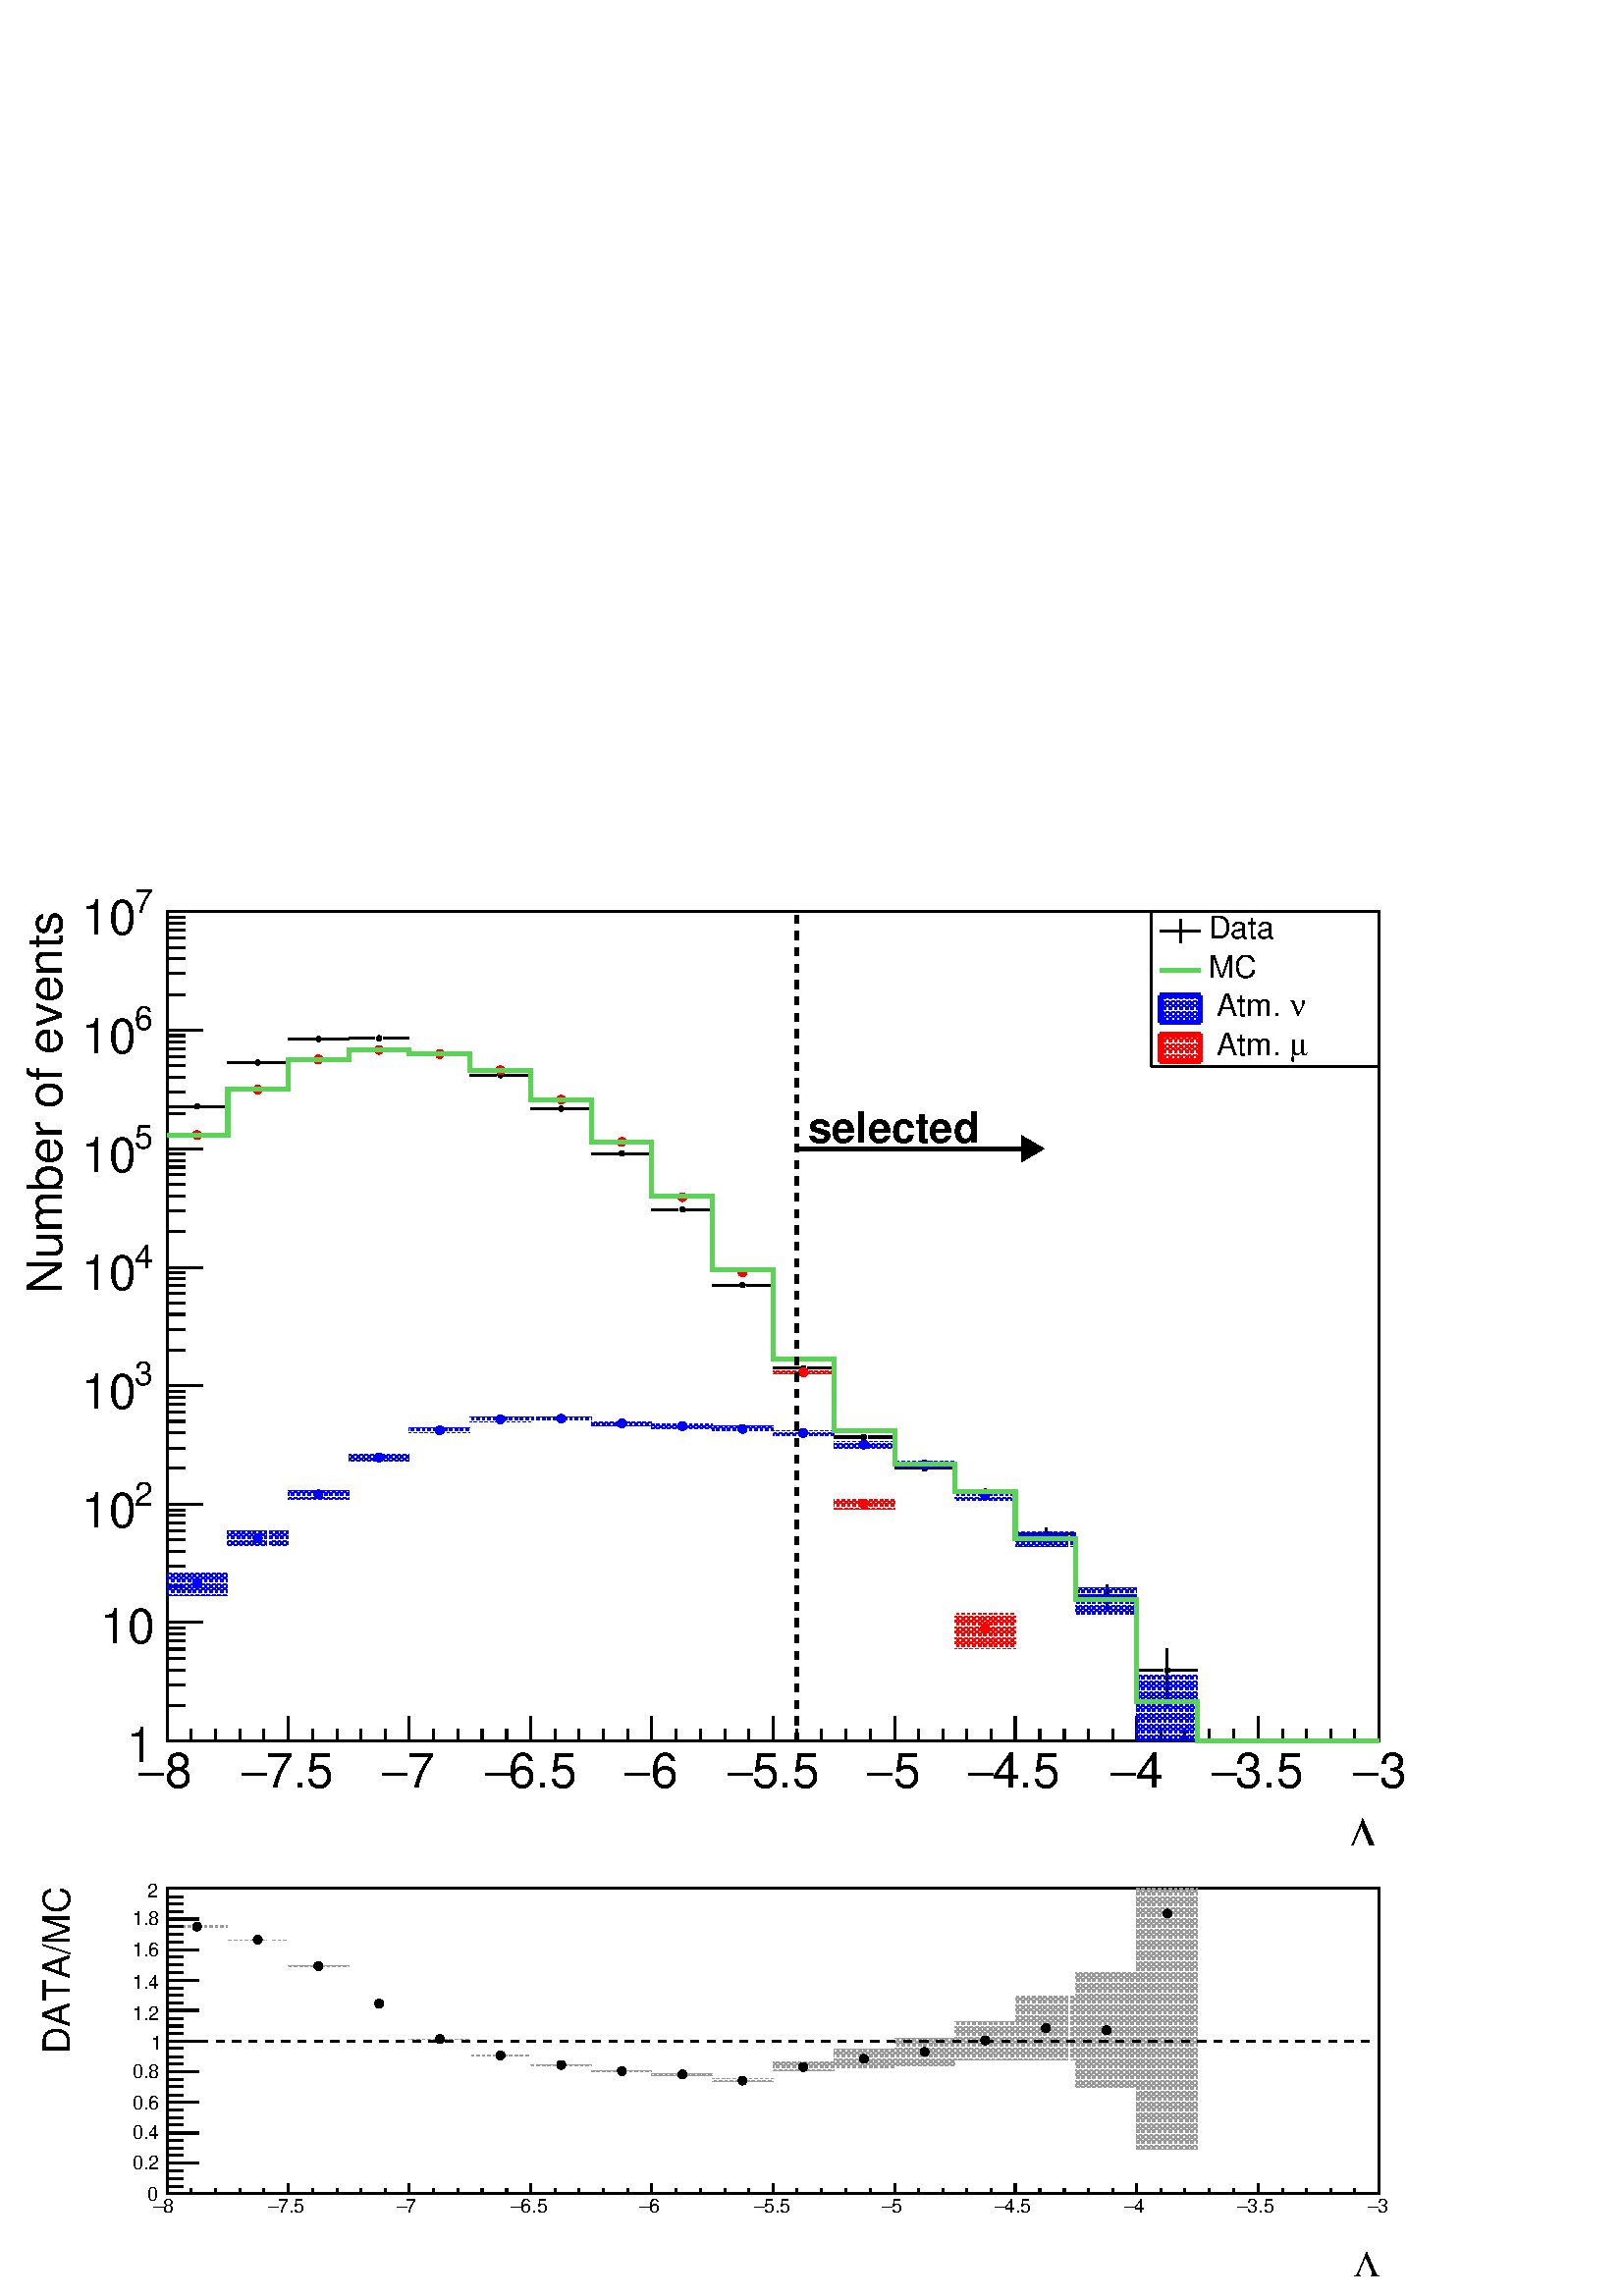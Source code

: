 %!PS-Adobe-2.0 EPSF-2.0
%%BoundingBox:  0 0 567 551
%%EndComments
%%BeginProlog
80 dict begin
/s {stroke} def /l {lineto} def /m {moveto} def /t {translate} def
/r {rotate} def /rl {roll}  def /R {repeat} def
/d {rlineto} def /rm {rmoveto} def /gr {grestore} def /f {eofill} def
/c {setrgbcolor} def /black {0 setgray} def /sd {setdash} def
/cl {closepath} def /sf {scalefont setfont} def /lw {setlinewidth} def
/box {m dup 0 exch d exch 0 d 0 exch neg d cl} def
/NC{systemdict begin initclip end}def/C{NC box clip newpath}def
/bl {box s} def /bf {box f} def /Y { 0 exch d} def /X { 0 d} def 
/K {{pop pop 0 moveto} exch kshow} bind def
/ita {/ang 15 def gsave [1 0 ang dup sin exch cos div 1 0 0] concat} def 
/mp {newpath /y exch def /x exch def} def
/side {[w .77 mul w .23 mul] .385 w mul sd w 0 l currentpoint t -144 r} def
/mr {mp x y w2 0 360 arc} def /m24 {mr s} def /m20 {mr f} def
/mb {mp x y w2 add m w2 neg 0 d 0 w neg d w 0 d 0 w d cl} def
/mt {mp x y w2 add m w2 neg w neg d w 0 d cl} def
/m21 {mb f} def /m25 {mb s} def /m22 {mt f} def /m26{mt s} def
/m23 {mp x y w2 sub m w2 w d w neg 0 d cl f} def
/m27 {mp x y w2 add m w3 neg w2 neg d w3 w2 neg d w3 w2 d cl s} def
/m28 {mp x w2 sub y w2 sub w3 add m w3 0 d  0 w3 neg d w3 0 d 0 w3 d w3 0 d  0 w3 d w3 neg 0 d 0 w3 d w3 neg 0 d 0 w3 neg d w3 neg 0 d cl s } def
/m29 {mp gsave x w2 sub y w2 add w3 sub m currentpoint t 4 {side} repeat cl fill gr} def
/m30 {mp gsave x w2 sub y w2 add w3 sub m currentpoint t 4 {side} repeat cl s gr} def
/m31 {mp x y w2 sub m 0 w d x w2 sub y m w 0 d x w2 sub y w2 add m w w neg d x w2 sub y w2 sub m w w d s} def
/m32 {mp x y w2 sub m w2 w d w neg 0 d cl s} def
/m33 {mp x y w2 add m w3 neg w2 neg d w3 w2 neg d w3 w2 d cl f} def
/m34 {mp x w2 sub y w2 sub w3 add m w3 0 d  0 w3 neg d w3 0 d 0 w3 d w3 0 d  0 w3 d w3 neg 0 d 0 w3 d w3 neg 0 d 0 w3 neg d w3 neg 0 d cl f } def
/m2 {mp x y w2 sub m 0 w d x w2 sub y m w 0 d s} def
/m5 {mp x w2 sub y w2 sub m w w d x w2 sub y w2 add m w w neg d s} def
/reEncode {exch findfont dup length dict begin {1 index /FID eq  {pop pop} {def} ifelse } forall /Encoding exch def currentdict end dup /FontName get exch definefont pop } def [/Times-Bold /Times-Italic /Times-BoldItalic /Helvetica /Helvetica-Oblique
 /Helvetica-Bold /Helvetica-BoldOblique /Courier /Courier-Oblique /Courier-Bold /Courier-BoldOblique /Times-Roman /AvantGarde-Book /AvantGarde-BookOblique /AvantGarde-Demi /AvantGarde-DemiOblique /Bookman-Demi /Bookman-DemiItalic /Bookman-Light
 /Bookman-LightItalic /Helvetica-Narrow /Helvetica-Narrow-Bold /Helvetica-Narrow-BoldOblique /Helvetica-Narrow-Oblique /NewCenturySchlbk-Roman /NewCenturySchlbk-Bold /NewCenturySchlbk-BoldItalic /NewCenturySchlbk-Italic /Palatino-Bold
 /Palatino-BoldItalic /Palatino-Italic /Palatino-Roman ] {ISOLatin1Encoding reEncode } forall
%%EndProlog
%%BeginSetup
%%EndSetup
newpath  gsave  .25 .25 scale  gsave  0 0 t black[  ] 0 sd 3 lw 1 1 1 c 2268 2205 0 0 bf black 1 1 1 c 2222 640 23 22 bf black 1 1 1 c 1778 448 245 150 bf black 1778 448 245 150 bl 1 1 1 c 1778 448 245 150 bf black 1778 448 245 150 bl 0.6 0.6 0.6 c
 black 0.6 0.6 0.6 c 1 lw << /PatternType 1 /PaintType 2 /TilingType 1 /BBox [ 0 0 98 4 ] /XStep 98 /YStep 4 /PaintProc { begin gsave [1] 0 sd 2 4 m 99 4 l s 1 3 m 98 3 l s 2 2 m 99 2 l s 1 1 m 98 1 l s gr end } >> [ 4.0 0 0 4.0 0 0 ] makepattern
 /P01 exch def /cs {[/Pattern /DeviceRGB] setcolorspace} def /FA {f [/DeviceRGB] setcolorspace} def cs 0.6 0.6 0.6 P01 setcolor 245 540 m 89 X 3 Y -89 X FA 3 lw black /w 13 def /w2 {w 2 div} def /w3 {w 3 div} def 289 542 m20 0.6 0.6 0.6 c cs 0.6 0.6
 0.6 P01 setcolor 334 522 m 89 X 2 Y -89 X FA black 378 523 m20 0.6 0.6 0.6 c cs 0.6 0.6 0.6 P01 setcolor 423 483 m 89 X 1 Y -89 X FA black 467 484 m20 0.6 0.6 0.6 c cs 0.6 0.6 0.6 P01 setcolor 512 428 m 88 X 1 Y -88 X FA black 556 429 m20 0.6 0.6
 0.6 c cs 0.6 0.6 0.6 P01 setcolor 600 376 m 89 X 1 Y -89 X FA black 645 377 m20 0.6 0.6 0.6 c cs 0.6 0.6 0.6 P01 setcolor 689 352 m 89 X 1 Y -89 X FA black 734 353 m20 0.6 0.6 0.6 c cs 0.6 0.6 0.6 P01 setcolor 778 338 m 89 X 1 Y -89 X FA black 823
 339 m20 0.6 0.6 0.6 c cs 0.6 0.6 0.6 P01 setcolor 867 329 m 89 X 2 Y -89 X FA black 912 330 m20 0.6 0.6 0.6 c cs 0.6 0.6 0.6 P01 setcolor 956 323 m 89 X 3 Y -89 X FA black 1001 325 m20 0.6 0.6 0.6 c cs 0.6 0.6 0.6 P01 setcolor 1045 314 m 89 X 5 Y
 -89 X FA black 1089 316 m20 0.6 0.6 0.6 c cs 0.6 0.6 0.6 P01 setcolor 1134 330 m 89 X 13 Y -89 X FA black 1178 336 m20 0.6 0.6 0.6 c cs 0.6 0.6 0.6 P01 setcolor 1223 334 m 89 X 28 Y -89 X FA black 1267 348 m20 0.6 0.6 0.6 c cs 0.6 0.6 0.6 P01
 setcolor 1312 337 m 89 X 41 Y -89 X FA black 1356 358 m20 0.6 0.6 0.6 c cs 0.6 0.6 0.6 P01 setcolor 1401 347 m 88 X 56 Y -88 X FA black 1445 375 m20 0.6 0.6 0.6 c cs 0.6 0.6 0.6 P01 setcolor 1489 346 m 89 X 94 Y -89 X FA black 1534 393 m20 0.6 0.6
 0.6 c cs 0.6 0.6 0.6 P01 setcolor 1578 306 m 89 X 168 Y -89 X FA black 1623 390 m20 0.6 0.6 0.6 c cs 0.6 0.6 0.6 P01 setcolor 1667 215 m 89 X 383 Y -89 X FA black 1712 561 m20 0.6 0.6 0.6 c cs 0.6 0.6 0.6 P01 setcolor 1756 150 m 89 X -89 X FA 0.6
 0.6 0.6 c cs 0.6 0.6 0.6 P01 setcolor 1845 150 m 89 X -89 X FA 0.6 0.6 0.6 c cs 0.6 0.6 0.6 P01 setcolor 1934 150 m 89 X -89 X FA black 245 150 m 1778 X s
 gsave  2222 640 23 22 C 1985.68 28.489 t 0 r /Symbol findfont 54.24 sf 0 0 m (L) show NC gr  245 165 m -15 Y s 280 158 m -8 Y s 316 158 m -8 Y s 352 158 m -8 Y s 387 158 m -8 Y s 423 165 m -15 Y s 458 158 m -8 Y s 494 158 m -8 Y s 529 158 m -8 Y
 s 565 158 m -8 Y s 600 165 m -15 Y s 636 158 m -8 Y s 672 158 m -8 Y s 707 158 m -8 Y s 743 158 m -8 Y s 778 165 m -15 Y s 814 158 m -8 Y s 849 158 m -8 Y s 885 158 m -8 Y s 921 158 m -8 Y s 956 165 m -15 Y s 992 158 m -8 Y s 1027 158 m -8 Y s 1063
 158 m -8 Y s 1098 158 m -8 Y s 1134 165 m -15 Y s 1169 158 m -8 Y s 1205 158 m -8 Y s 1241 158 m -8 Y s 1276 158 m -8 Y s 1312 165 m -15 Y s 1347 158 m -8 Y s 1383 158 m -8 Y s 1418 158 m -8 Y s 1454 158 m -8 Y s 1489 165 m -15 Y s 1525 158 m -8 Y s
 1561 158 m -8 Y s 1596 158 m -8 Y s 1632 158 m -8 Y s 1667 165 m -15 Y s 1703 158 m -8 Y s 1738 158 m -8 Y s 1774 158 m -8 Y s 1809 158 m -8 Y s 1845 165 m -15 Y s 1881 158 m -8 Y s 1916 158 m -8 Y s 1952 158 m -8 Y s 1987 158 m -8 Y s 2023 165 m
 -15 Y s
 gsave  2222 640 23 22 C 239.307 122.502 t 0 r /Helvetica findfont 28.547 sf 0 0 m (8) show NC gr 
 gsave  2222 640 23 22 C 225.062 122.502 t 0 r /Symbol findfont 28.547 sf 0 0 m (-) show NC gr 
 gsave  2222 640 23 22 C 407.391 122.502 t 0 r /Helvetica findfont 28.547 sf 0 0 m (7.5) show NC gr 
 gsave  2222 640 23 22 C 393.147 122.502 t 0 r /Symbol findfont 28.547 sf 0 0 m (-) show NC gr 
 gsave  2222 640 23 22 C 595.418 122.502 t 0 r /Helvetica findfont 28.547 sf 0 0 m (7) show NC gr 
 gsave  2222 640 23 22 C 581.174 122.502 t 0 r /Symbol findfont 28.547 sf 0 0 m (-) show NC gr 
 gsave  2222 640 23 22 C 763.503 122.502 t 0 r /Helvetica findfont 28.547 sf 0 0 m (6.5) show NC gr 
 gsave  2222 640 23 22 C 749.258 122.502 t 0 r /Symbol findfont 28.547 sf 0 0 m (-) show NC gr 
 gsave  2222 640 23 22 C 951.529 122.502 t 0 r /Helvetica findfont 28.547 sf 0 0 m (6) show NC gr 
 gsave  2222 640 23 22 C 937.285 122.502 t 0 r /Symbol findfont 28.547 sf 0 0 m (-) show NC gr 
 gsave  2222 640 23 22 C 1119.61 122.502 t 0 r /Helvetica findfont 28.547 sf 0 0 m (5.5) show NC gr 
 gsave  2222 640 23 22 C 1105.37 122.502 t 0 r /Symbol findfont 28.547 sf 0 0 m (-) show NC gr 
 gsave  2222 640 23 22 C 1307.64 122.502 t 0 r /Helvetica findfont 28.547 sf 0 0 m (5) show NC gr 
 gsave  2222 640 23 22 C 1293.4 122.502 t 0 r /Symbol findfont 28.547 sf 0 0 m (-) show NC gr 
 gsave  2222 640 23 22 C 1472.88 122.502 t 0 r /Helvetica findfont 28.547 sf 0 0 m (4.5) show NC gr 
 gsave  2222 640 23 22 C 1458.63 122.502 t 0 r /Symbol findfont 28.547 sf 0 0 m (-) show NC gr 
 gsave  2222 640 23 22 C 1663.75 122.502 t 0 r /Helvetica findfont 28.547 sf 0 0 m (4) show NC gr 
 gsave  2222 640 23 22 C 1649.51 122.502 t 0 r /Symbol findfont 28.547 sf 0 0 m (-) show NC gr 
 gsave  2222 640 23 22 C 1828.99 122.502 t 0 r /Helvetica findfont 28.547 sf 0 0 m (3.5) show NC gr 
 gsave  2222 640 23 22 C 1814.74 122.502 t 0 r /Symbol findfont 28.547 sf 0 0 m (-) show NC gr 
 gsave  2222 640 23 22 C 2019.86 122.502 t 0 r /Helvetica findfont 28.547 sf 0 0 m (3) show NC gr 
 gsave  2222 640 23 22 C 2005.62 122.502 t 0 r /Symbol findfont 28.547 sf 0 0 m (-) show NC gr  245 150 m 448 Y s
 gsave  2222 640 23 22 C 102.56 356.111 t 90 r /Helvetica findfont 54.24 sf 0 0 m (DATA/MC) show NC gr  292 150 m -47 X s 268 161 m -23 X s 268 172 m -23 X s 268 184 m -23 X s 292 195 m -47 X s 268 206 m -23 X s 268 217 m -23 X s 268 228 m -23 X s
 292 239 m -47 X s 268 251 m -23 X s 268 262 m -23 X s 268 273 m -23 X s 292 284 m -47 X s 268 295 m -23 X s 268 307 m -23 X s 268 318 m -23 X s 292 329 m -47 X s 268 340 m -23 X s 268 351 m -23 X s 268 363 m -23 X s 292 374 m -47 X s 268 385 m -23 X
 s 268 396 m -23 X s 268 407 m -23 X s 292 419 m -47 X s 268 430 m -23 X s 268 441 m -23 X s 268 452 m -23 X s 292 463 m -47 X s 268 474 m -23 X s 268 486 m -23 X s 268 497 m -23 X s 292 508 m -47 X s 268 519 m -23 X s 268 530 m -23 X s 268 542 m -23
 X s 292 553 m -47 X s 268 564 m -23 X s 268 575 m -23 X s 268 586 m -23 X s 292 598 m -47 X s
 gsave  2222 640 23 22 C 216.516 139.596 t 0 r /Helvetica findfont 28.547 sf 0 0 m (0) show NC gr 
 gsave  2222 640 23 22 C 193.725 185.178 t 0 r /Helvetica findfont 28.547 sf 0 0 m (0.2) show NC gr 
 gsave  2222 640 23 22 C 193.725 230.76 t 0 r /Helvetica findfont 28.547 sf 0 0 m (0.4) show NC gr 
 gsave  2222 640 23 22 C 193.725 273.493 t 0 r /Helvetica findfont 28.547 sf 0 0 m (0.6) show NC gr 
 gsave  2222 640 23 22 C 193.725 319.076 t 0 r /Helvetica findfont 28.547 sf 0 0 m (0.8) show NC gr 
 gsave  2222 640 23 22 C 222.213 361.809 t 0 r /Helvetica findfont 28.547 sf 0 0 m (1) show NC gr 
 gsave  2222 640 23 22 C 193.725 404.542 t 0 r /Helvetica findfont 28.547 sf 0 0 m (1.2) show NC gr 
 gsave  2222 640 23 22 C 193.725 450.125 t 0 r /Helvetica findfont 28.547 sf 0 0 m (1.4) show NC gr 
 gsave  2222 640 23 22 C 193.725 498.556 t 0 r /Helvetica findfont 28.547 sf 0 0 m (1.6) show NC gr 
 gsave  2222 640 23 22 C 193.725 544.138 t 0 r /Helvetica findfont 28.547 sf 0 0 m (1.8) show NC gr 
 gsave  2222 640 23 22 C 216.516 584.023 t 0 r /Helvetica findfont 28.547 sf 0 0 m (2) show NC gr [ 12 12] 0 sd 245 374 m 1778 X s[  ] 0 sd 1 1 1 c 2222 1521 23 662 bf black 1 1 1 c 1778 1217 245 814 bf black 1778 1217 245 814 bl 1 1 1 c 1778 1217
 245 814 bf black 1778 1217 245 814 bl 1 1 1 c black 245 1745 m 39 X s 295 1745 m 39 X s /w 8 def /w2 {w 2 div} def /w3 {w 3 div} def 289 1745 m20 334 1809 m 39 X s 384 1809 m 39 X s 378 1809 m20 423 1844 m 38 X s 473 1844 m 39 X s 467 1844 m20 512
 1845 m 38 X s 562 1845 m 38 X s 556 1845 m20 600 1823 m 39 X s 651 1823 m 38 X s 645 1823 m20 689 1791 m 39 X s 740 1791 m 38 X s 734 1791 m20 778 1742 m 39 X s 828 1742 m 39 X s 823 1742 m20 867 1676 m 39 X s 917 1676 m 39 X s 912 1676 m20 956 1594
 m 39 X s 1006 1594 m 39 X s 1001 1594 m20 1045 1483 m 39 X s 1095 1483 m 39 X s 1089 1483 m20 1134 1361 m 39 X s 1184 1361 m 39 X s 1178 1361 m20 1223 1260 m 39 X s 1273 1260 m 39 X s 1267 1260 m20 1312 1214 m 38 X s 1362 1214 m 39 X s 1356 1214 m20
 1445 1173 m 1 Y s 1445 1186 m s 1401 1180 m 38 X s 1451 1180 m 38 X s 1445 1180 m20 1534 1107 m 5 Y s 1534 1123 m 4 Y s 1489 1118 m 39 X s 1540 1118 m 38 X s 1534 1118 m20 1623 1007 m 15 Y s 1623 1033 m 11 Y s 1578 1028 m 39 X s 1628 1028 m 39 X s
 1623 1028 m20 1712 866 m 47 Y s 1712 924 m 25 Y s 1667 918 m 39 X s 1717 918 m 39 X s 1712 918 m20 245 814 m 1778 X s
 gsave  2222 1521 23 662 C 1974.28 652.396 t 0 r /Symbol findfont 71.23 sf 0 0 m (L) show NC gr  245 850 m -36 Y s 280 832 m -18 Y s 316 832 m -18 Y s 352 832 m -18 Y s 387 832 m -18 Y s 423 850 m -36 Y s 458 832 m -18 Y s 494 832 m -18 Y s 529 832
 m -18 Y s 565 832 m -18 Y s 600 850 m -36 Y s 636 832 m -18 Y s 672 832 m -18 Y s 707 832 m -18 Y s 743 832 m -18 Y s 778 850 m -36 Y s 814 832 m -18 Y s 849 832 m -18 Y s 885 832 m -18 Y s 921 832 m -18 Y s 956 850 m -36 Y s 992 832 m -18 Y s 1027
 832 m -18 Y s 1063 832 m -18 Y s 1098 832 m -18 Y s 1134 850 m -36 Y s 1169 832 m -18 Y s 1205 832 m -18 Y s 1241 832 m -18 Y s 1276 832 m -18 Y s 1312 850 m -36 Y s 1347 832 m -18 Y s 1383 832 m -18 Y s 1418 832 m -18 Y s 1454 832 m -18 Y s 1489
 850 m -36 Y s 1525 832 m -18 Y s 1561 832 m -18 Y s 1596 832 m -18 Y s 1632 832 m -18 Y s 1667 850 m -36 Y s 1703 832 m -18 Y s 1738 832 m -18 Y s 1774 832 m -18 Y s 1809 832 m -18 Y s 1845 850 m -36 Y s 1881 832 m -18 Y s 1916 832 m -18 Y s 1952
 832 m -18 Y s 1987 832 m -18 Y s 2023 850 m -36 Y s
 gsave  2222 1521 23 662 C 242.156 746.409 t 0 r /Helvetica findfont 71.23 sf 0 0 m (8) show NC gr 
 gsave  2222 1521 23 662 C 202.271 746.409 t 0 r /Symbol findfont 71.23 sf 0 0 m (-) show NC gr 
 gsave  2222 1521 23 662 C 390.298 746.409 t 0 r /Helvetica findfont 71.23 sf 0 0 m (7.5) show NC gr 
 gsave  2222 1521 23 662 C 353.262 746.409 t 0 r /Symbol findfont 71.23 sf 0 0 m (-) show NC gr 
 gsave  2222 1521 23 662 C 598.267 746.409 t 0 r /Helvetica findfont 71.23 sf 0 0 m (7) show NC gr 
 gsave  2222 1521 23 662 C 558.382 746.409 t 0 r /Symbol findfont 71.23 sf 0 0 m (-) show NC gr 
 gsave  2222 1521 23 662 C 746.409 746.409 t 0 r /Helvetica findfont 71.23 sf 0 0 m (6.5) show NC gr 
 gsave  2222 1521 23 662 C 709.374 746.409 t 0 r /Symbol findfont 71.23 sf 0 0 m (-) show NC gr 
 gsave  2222 1521 23 662 C 954.378 746.409 t 0 r /Helvetica findfont 71.23 sf 0 0 m (6) show NC gr 
 gsave  2222 1521 23 662 C 914.494 746.409 t 0 r /Symbol findfont 71.23 sf 0 0 m (-) show NC gr 
 gsave  2222 1521 23 662 C 1102.52 746.409 t 0 r /Helvetica findfont 71.23 sf 0 0 m (5.5) show NC gr 
 gsave  2222 1521 23 662 C 1065.48 746.409 t 0 r /Symbol findfont 71.23 sf 0 0 m (-) show NC gr 
 gsave  2222 1521 23 662 C 1310.49 746.409 t 0 r /Helvetica findfont 71.23 sf 0 0 m (5) show NC gr 
 gsave  2222 1521 23 662 C 1270.6 746.409 t 0 r /Symbol findfont 71.23 sf 0 0 m (-) show NC gr 
 gsave  2222 1521 23 662 C 1455.78 746.409 t 0 r /Helvetica findfont 71.23 sf 0 0 m (4.5) show NC gr 
 gsave  2222 1521 23 662 C 1418.75 746.409 t 0 r /Symbol findfont 71.23 sf 0 0 m (-) show NC gr 
 gsave  2222 1521 23 662 C 1666.6 746.409 t 0 r /Helvetica findfont 71.23 sf 0 0 m (4) show NC gr 
 gsave  2222 1521 23 662 C 1626.72 746.409 t 0 r /Symbol findfont 71.23 sf 0 0 m (-) show NC gr 
 gsave  2222 1521 23 662 C 1811.89 746.409 t 0 r /Helvetica findfont 71.23 sf 0 0 m (3.5) show NC gr 
 gsave  2222 1521 23 662 C 1774.86 746.409 t 0 r /Symbol findfont 71.23 sf 0 0 m (-) show NC gr 
 gsave  2222 1521 23 662 C 2022.71 746.409 t 0 r /Helvetica findfont 71.23 sf 0 0 m (3) show NC gr 
 gsave  2222 1521 23 662 C 1982.83 746.409 t 0 r /Symbol findfont 71.23 sf 0 0 m (-) show NC gr  245 814 m 1217 Y s
 gsave  2222 1521 23 662 C 91.165 1470.03 t 90 r /Helvetica findfont 71.23 sf 0 0 m (Number of events) show NC gr  298 814 m -53 X s
 gsave  2222 1521 23 662 C 224.912 784.032 t 0 r  -39 0 t /Helvetica findfont 71.23 sf 0 0 m (1) show NC gr  272 866 m -27 X s 272 897 m -27 X s 272 918 m -27 X s 272 935 m -27 X s 272 949 m -27 X s 272 961 m -27 X s 272 971 m -27 X s 272 980 m -27
 X s 298 988 m -53 X s
 gsave  2222 1521 23 662 C 224.912 957.915 t 0 r  -78 0 t /Helvetica findfont 71.23 sf 0 0 m (10) show NC gr  272 1040 m -27 X s 272 1071 m -27 X s 272 1092 m -27 X s 272 1109 m -27 X s 272 1123 m -27 X s 272 1134 m -27 X s 272 1145 m -27 X s 272
 1153 m -27 X s 298 1161 m -53 X s
 gsave  2222 1521 23 662 C 196.573 1159.5 t 0 r /Helvetica findfont 48.437 sf 0 0 m (2) show NC gr 
 gsave  2222 1521 23 662 C 119.653 1128.16 t 0 r /Helvetica findfont 71.23 sf 0 0 m (10) show NC gr  272 1214 m -27 X s 272 1244 m -27 X s 272 1266 m -27 X s 272 1283 m -27 X s 272 1297 m -27 X s 272 1308 m -27 X s 272 1318 m -27 X s 272 1327 m -27
 X s 298 1335 m -53 X s
 gsave  2222 1521 23 662 C 196.573 1336.13 t 0 r /Helvetica findfont 48.437 sf 0 0 m (3) show NC gr 
 gsave  2222 1521 23 662 C 119.653 1301.94 t 0 r /Helvetica findfont 71.23 sf 0 0 m (10) show NC gr  272 1388 m -27 X s 272 1418 m -27 X s 272 1440 m -27 X s 272 1457 m -27 X s 272 1471 m -27 X s 272 1482 m -27 X s 272 1492 m -27 X s 272 1501 m -27
 X s 298 1509 m -53 X s
 gsave  2222 1521 23 662 C 196.573 1507.06 t 0 r /Helvetica findfont 48.437 sf 0 0 m (4) show NC gr 
 gsave  2222 1521 23 662 C 119.653 1475.73 t 0 r /Helvetica findfont 71.23 sf 0 0 m (10) show NC gr  272 1562 m -27 X s 272 1592 m -27 X s 272 1614 m -27 X s 272 1631 m -27 X s 272 1645 m -27 X s 272 1656 m -27 X s 272 1666 m -27 X s 272 1675 m -27
 X s 298 1683 m -53 X s
 gsave  2222 1521 23 662 C 196.573 1683.69 t 0 r /Helvetica findfont 48.437 sf 0 0 m (5) show NC gr 
 gsave  2222 1521 23 662 C 119.653 1649.51 t 0 r /Helvetica findfont 71.23 sf 0 0 m (10) show NC gr  272 1735 m -27 X s 272 1766 m -27 X s 272 1788 m -27 X s 272 1805 m -27 X s 272 1818 m -27 X s 272 1830 m -27 X s 272 1840 m -27 X s 272 1849 m -27
 X s 298 1857 m -53 X s
 gsave  2222 1521 23 662 C 196.573 1857.48 t 0 r /Helvetica findfont 48.437 sf 0 0 m (6) show NC gr 
 gsave  2222 1521 23 662 C 119.653 1823.29 t 0 r /Helvetica findfont 71.23 sf 0 0 m (10) show NC gr  272 1909 m -27 X s 272 1940 m -27 X s 272 1962 m -27 X s 272 1978 m -27 X s 272 1992 m -27 X s 272 2004 m -27 X s 272 2014 m -27 X s 272 2023 m -27
 X s 298 2031 m -53 X s
 gsave  2222 1521 23 662 C 196.573 2028.41 t 0 r /Helvetica findfont 48.437 sf 0 0 m (7) show NC gr 
 gsave  2222 1521 23 662 C 119.653 1997.07 t 0 r /Helvetica findfont 71.23 sf 0 0 m (10) show NC gr  0 0 1 c 6 lw 3 lw cs 0 0 1 P01 setcolor 245 1027 m 89 X 33 Y -89 X FA 6 lw 3 lw 0 0 1 c /w 13 def /w2 {w 2 div} def /w3 {w 3 div} def 289 1045 m20
 6 lw 3 lw cs 0 0 1 P01 setcolor 334 1101 m 89 X 21 Y -89 X FA 6 lw 3 lw 0 0 1 c 378 1112 m20 6 lw 3 lw cs 0 0 1 P01 setcolor 423 1169 m 89 X 13 Y -89 X FA 6 lw 3 lw 0 0 1 c 467 1176 m20 6 lw 3 lw cs 0 0 1 P01 setcolor 512 1225 m 88 X 10 Y -88 X FA 6
 lw 3 lw 0 0 1 c 556 1230 m20 6 lw 3 lw cs 0 0 1 P01 setcolor 600 1266 m 89 X 8 Y -89 X FA 6 lw 3 lw 0 0 1 c 645 1270 m20 6 lw 3 lw cs 0 0 1 P01 setcolor 689 1283 m 89 X 6 Y -89 X FA 6 lw 3 lw 0 0 1 c 734 1286 m20 6 lw 3 lw cs 0 0 1 P01 setcolor 778
 1284 m 89 X 6 Y -89 X FA 6 lw 3 lw 0 0 1 c 823 1287 m20 6 lw 3 lw cs 0 0 1 P01 setcolor 867 1276 m 89 X 7 Y -89 X FA 6 lw 3 lw 0 0 1 c 912 1280 m20 6 lw 3 lw cs 0 0 1 P01 setcolor 956 1272 m 89 X 7 Y -89 X FA 6 lw 3 lw 0 0 1 c 1001 1276 m20 6 lw 3
 lw cs 0 0 1 P01 setcolor 1045 1269 m 89 X 7 Y -89 X FA 6 lw 3 lw 0 0 1 c 1089 1272 m20 6 lw 3 lw cs 0 0 1 P01 setcolor 1134 1262 m 89 X 8 Y -89 X FA 6 lw 3 lw 0 0 1 c 1178 1266 m20 6 lw 3 lw cs 0 0 1 P01 setcolor 1223 1244 m 89 X 9 Y -89 X FA 6 lw 3
 lw 0 0 1 c 1267 1249 m20 6 lw 3 lw cs 0 0 1 P01 setcolor 1312 1214 m 89 X 11 Y -89 X FA 6 lw 3 lw 0 0 1 c 1356 1220 m20 6 lw 3 lw cs 0 0 1 P01 setcolor 1401 1167 m 88 X 14 Y -88 X FA 6 lw 3 lw 0 0 1 c 1445 1174 m20 6 lw 3 lw cs 0 0 1 P01 setcolor
 1489 1100 m 89 X 21 Y -89 X FA 6 lw 3 lw 0 0 1 c 1534 1111 m20 6 lw 3 lw cs 0 0 1 P01 setcolor 1578 1000 m 89 X 39 Y -89 X FA 6 lw 3 lw 0 0 1 c 1623 1022 m20 6 lw 3 lw cs 0 0 1 P01 setcolor 1667 814 m 89 X 97 Y -89 X FA 6 lw 3 lw 0 0 1 c 1712 872
 m20 6 lw 1 0 0 c 3 lw cs 1 0 0 P01 setcolor 245 1703 m 89 X -89 X FA 6 lw 3 lw 1 0 0 c 289 1703 m20 6 lw 3 lw cs 1 0 0 P01 setcolor 334 1770 m 89 X -89 X FA 6 lw 3 lw 1 0 0 c 378 1770 m20 6 lw 3 lw cs 1 0 0 P01 setcolor 423 1813 m 89 X 1 Y -89 X FA
 6 lw 3 lw 1 0 0 c 467 1814 m20 6 lw 3 lw cs 1 0 0 P01 setcolor 512 1828 m 88 X -88 X FA 6 lw 3 lw 1 0 0 c 556 1828 m20 6 lw 3 lw cs 1 0 0 P01 setcolor 600 1822 m 89 X -89 X FA 6 lw 3 lw 1 0 0 c 645 1822 m20 6 lw 3 lw cs 1 0 0 P01 setcolor 689 1798 m
 89 X -89 X FA 6 lw 3 lw 1 0 0 c 734 1798 m20 6 lw 3 lw cs 1 0 0 P01 setcolor 778 1755 m 89 X -89 X FA 6 lw 3 lw 1 0 0 c 823 1755 m20 6 lw 3 lw cs 1 0 0 P01 setcolor 867 1692 m 89 X 1 Y -89 X FA 6 lw 3 lw 1 0 0 c 912 1693 m20 6 lw 3 lw cs 1 0 0 P01
 setcolor 956 1611 m 89 X 1 Y -89 X FA 6 lw 3 lw 1 0 0 c 1001 1612 m20 6 lw 3 lw cs 1 0 0 P01 setcolor 1045 1502 m 89 X 1 Y -89 X FA 6 lw 3 lw 1 0 0 c 1089 1502 m20 6 lw 3 lw cs 1 0 0 P01 setcolor 1134 1353 m 89 X 4 Y -89 X FA 6 lw 3 lw 1 0 0 c 1178
 1355 m20 6 lw 3 lw cs 1 0 0 P01 setcolor 1223 1154 m 89 X 15 Y -89 X FA 6 lw 3 lw 1 0 0 c 1267 1162 m20 6 lw 3 lw cs 1 0 0 P01 setcolor 1401 950 m 88 X 52 Y -88 X FA 6 lw 3 lw 1 0 0 c 1445 981 m20 6 lw 0.35 0.83 0.33 c 1 1 1 c black 0.35 0.83 0.33 c
 245 1703 m 89 X 67 Y 89 X 44 Y 89 X 14 Y 88 X -6 Y 89 X -24 Y 89 X -43 Y 89 X -62 Y 89 X -80 Y 89 X -107 Y 89 X -131 Y 89 X -106 Y 89 X -49 Y 89 X -40 Y 88 X -69 Y 89 X -89 Y 89 X -150 Y 89 X -58 Y 267 X s black[ 12 12] 0 sd 1169 814 m 1217 Y s[  ]
 0 sd 1169 1683 m 332 X s 3 lw 1501 1697 m 24 -14 d -24 -14 d f 6 lw 1501 1697 m 24 -14 d -24 -14 d 28 Y cl s
 gsave  2222 1521 23 662 C 1185.14 1692.24 t 0 r /Helvetica-Bold findfont 62.683 sf 0 0 m (selected) show NC gr  3 lw 1 1 1 c 334 228 1689 1803 bf black 1689 1803 m 334 X s 2023 1803 m 228 Y s 2023 2031 m -334 X s 1689 2031 m -228 Y s
 gsave  2222 1521 23 662 C 1772.01 1991.37 t 0 r /Helvetica findfont 45.587 sf 0 0 m (Data) show NC gr  1702 2002 m 58 X s 1731 1985 m 34 Y s
 gsave  2222 1521 23 662 C 1772.01 1934.4 t 0 r /Helvetica findfont 45.587 sf 0 0 m (MC) show NC gr  0.35 0.83 0.33 c 6 lw 1702 1945 m 58 X s black
 gsave  2222 1521 23 662 C 1891.66 1877.42 t 0 r /Symbol findfont 45.587 sf 0 0 m (n) show NC gr 
 gsave  2222 1521 23 662 C 1772.01 1877.42 t 0 r /Helvetica findfont 45.587 sf 0 0 m ( Atm. ) show NC gr  0 0 1 c 3 lw cs 0 0 1 P01 setcolor 1702 1868 m 58 X 40 Y -58 X FA 6 lw 0 0 1 c 1702 1908 m 58 X s 1702 1868 m 58 X s 1760 1868 m 40 Y s 1702
 1868 m 40 Y s black
 gsave  2222 1521 23 662 C 1891.66 1820.44 t 0 r /Symbol findfont 45.587 sf 0 0 m (m) show NC gr 
 gsave  2222 1521 23 662 C 1772.01 1820.44 t 0 r /Helvetica findfont 45.587 sf 0 0 m ( Atm. ) show NC gr  1 0 0 c 3 lw cs 1 0 0 P01 setcolor 1702 1811 m 58 X 40 Y -58 X FA 6 lw 1 0 0 c 1702 1851 m 58 X s 1702 1811 m 58 X s 1760 1811 m 40 Y s 1702
 1811 m 40 Y s
 gr  gr showpage
end
%%EOF
